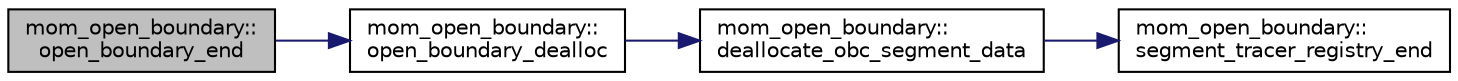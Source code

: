 digraph "mom_open_boundary::open_boundary_end"
{
 // INTERACTIVE_SVG=YES
 // LATEX_PDF_SIZE
  edge [fontname="Helvetica",fontsize="10",labelfontname="Helvetica",labelfontsize="10"];
  node [fontname="Helvetica",fontsize="10",shape=record];
  rankdir="LR";
  Node1 [label="mom_open_boundary::\lopen_boundary_end",height=0.2,width=0.4,color="black", fillcolor="grey75", style="filled", fontcolor="black",tooltip="Close open boundary data."];
  Node1 -> Node2 [color="midnightblue",fontsize="10",style="solid",fontname="Helvetica"];
  Node2 [label="mom_open_boundary::\lopen_boundary_dealloc",height=0.2,width=0.4,color="black", fillcolor="white", style="filled",URL="$namespacemom__open__boundary.html#a709a33b9e33b5689d5ca73349ed51fb6",tooltip="Deallocate open boundary data."];
  Node2 -> Node3 [color="midnightblue",fontsize="10",style="solid",fontname="Helvetica"];
  Node3 [label="mom_open_boundary::\ldeallocate_obc_segment_data",height=0.2,width=0.4,color="black", fillcolor="white", style="filled",URL="$namespacemom__open__boundary.html#a5d71c596c3bd7d773a39f5c63d5389ac",tooltip="Deallocate segment data fields."];
  Node3 -> Node4 [color="midnightblue",fontsize="10",style="solid",fontname="Helvetica"];
  Node4 [label="mom_open_boundary::\lsegment_tracer_registry_end",height=0.2,width=0.4,color="black", fillcolor="white", style="filled",URL="$namespacemom__open__boundary.html#a71194a8dc156fea37aab6539cc124086",tooltip="Clean up the segment tracer registry."];
}
